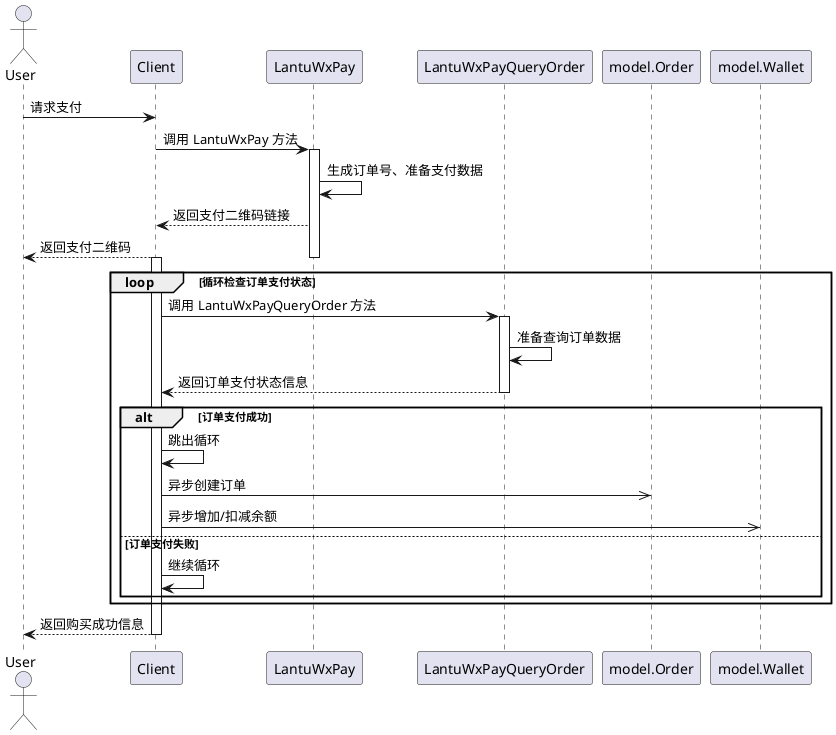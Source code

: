 @startuml
actor User
participant Client
participant LantuWxPay
participant LantuWxPayQueryOrder
participant model.Order
participant model.Wallet

User -> Client: 请求支付
Client -> LantuWxPay: 调用 LantuWxPay 方法
activate LantuWxPay
LantuWxPay -> LantuWxPay: 生成订单号、准备支付数据
LantuWxPay --> Client: 返回支付二维码链接
Client --> User: 返回支付二维码
deactivate LantuWxPay
activate Client
loop 循环检查订单支付状态
    Client -> LantuWxPayQueryOrder: 调用 LantuWxPayQueryOrder 方法
    activate LantuWxPayQueryOrder
    LantuWxPayQueryOrder -> LantuWxPayQueryOrder: 准备查询订单数据
    LantuWxPayQueryOrder --> Client: 返回订单支付状态信息
    deactivate LantuWxPayQueryOrder
    alt 订单支付成功
        Client -> Client: 跳出循环
        Client ->> model.Order: 异步创建订单
        Client ->> model.Wallet: 异步增加/扣减余额
    else 订单支付失败
        Client -> Client: 继续循环
    end
end
Client --> User: 返回购买成功信息
deactivate Client

@enduml
